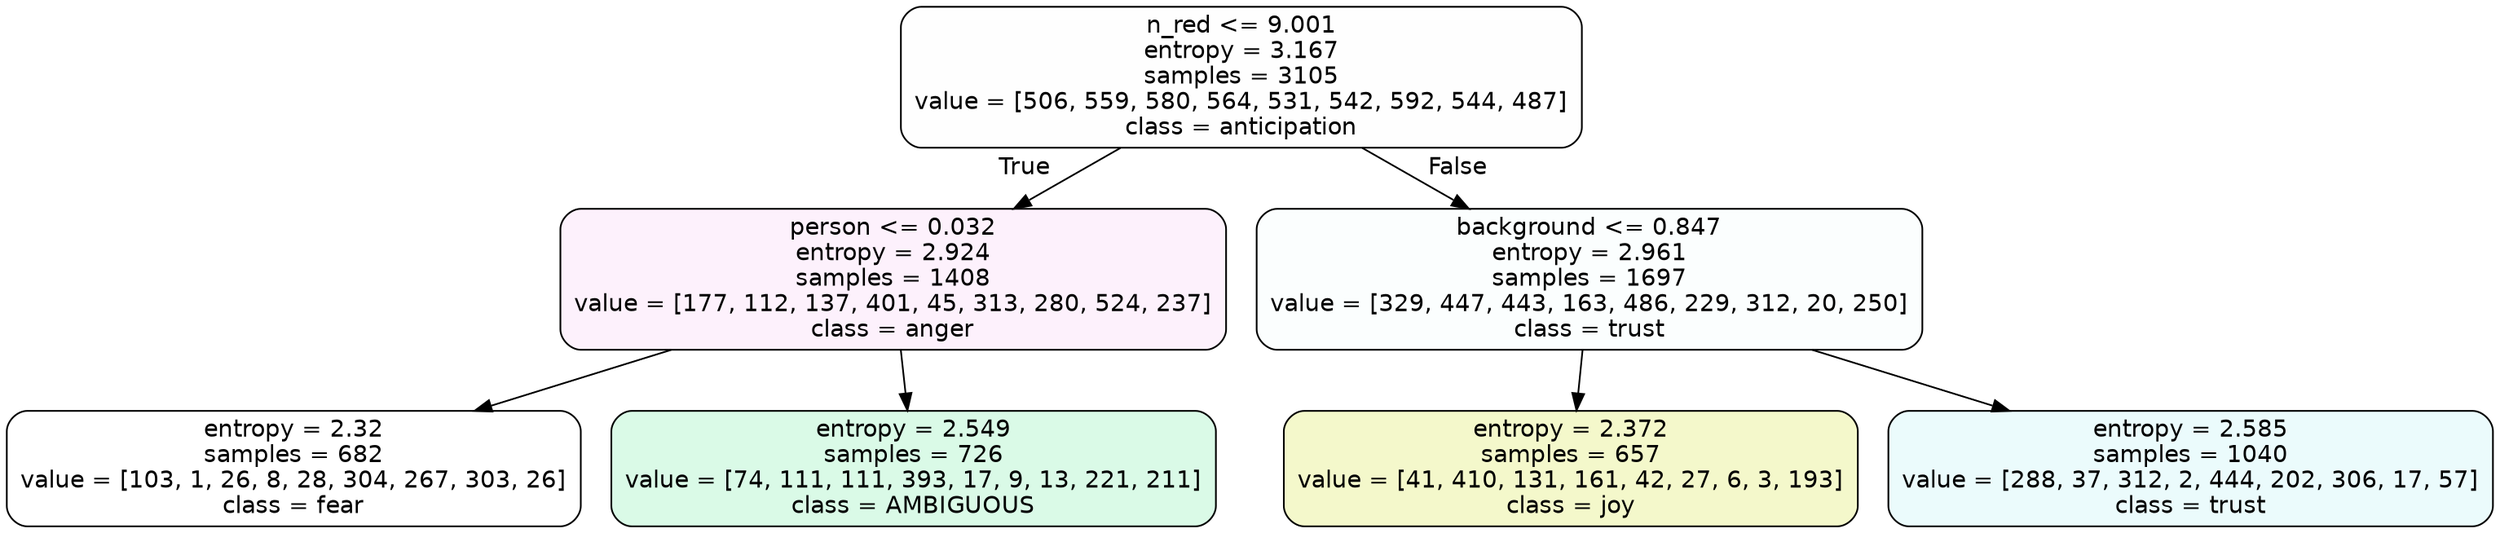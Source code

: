 digraph Tree {
node [shape=box, style="filled, rounded", color="black", fontname=helvetica] ;
edge [fontname=helvetica] ;
0 [label="n_red <= 9.001\nentropy = 3.167\nsamples = 3105\nvalue = [506, 559, 580, 564, 531, 542, 592, 544, 487]\nclass = anticipation", fillcolor="#8139e501"] ;
1 [label="person <= 0.032\nentropy = 2.924\nsamples = 1408\nvalue = [177, 112, 137, 401, 45, 313, 280, 524, 237]\nclass = anger", fillcolor="#e539d711"] ;
0 -> 1 [labeldistance=2.5, labelangle=45, headlabel="True"] ;
2 [label="entropy = 2.32\nsamples = 682\nvalue = [103, 1, 26, 8, 28, 304, 267, 303, 26]\nclass = fear", fillcolor="#3964e500"] ;
1 -> 2 ;
3 [label="entropy = 2.549\nsamples = 726\nvalue = [74, 111, 111, 393, 17, 9, 13, 221, 211]\nclass = AMBIGUOUS", fillcolor="#39e5812f"] ;
1 -> 3 ;
4 [label="background <= 0.847\nentropy = 2.961\nsamples = 1697\nvalue = [329, 447, 443, 163, 486, 229, 312, 20, 250]\nclass = trust", fillcolor="#39d7e504"] ;
0 -> 4 [labeldistance=2.5, labelangle=-45, headlabel="False"] ;
5 [label="entropy = 2.372\nsamples = 657\nvalue = [41, 410, 131, 161, 42, 27, 6, 3, 193]\nclass = joy", fillcolor="#d7e53943"] ;
4 -> 5 ;
6 [label="entropy = 2.585\nsamples = 1040\nvalue = [288, 37, 312, 2, 444, 202, 306, 17, 57]\nclass = trust", fillcolor="#39d7e519"] ;
4 -> 6 ;
}